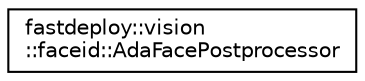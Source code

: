 digraph "Graphical Class Hierarchy"
{
  edge [fontname="Helvetica",fontsize="10",labelfontname="Helvetica",labelfontsize="10"];
  node [fontname="Helvetica",fontsize="10",shape=record];
  rankdir="LR";
  Node1 [label="fastdeploy::vision\l::faceid::AdaFacePostprocessor",height=0.2,width=0.4,color="black", fillcolor="white", style="filled",URL="$classfastdeploy_1_1vision_1_1faceid_1_1AdaFacePostprocessor.html",tooltip="Postprocessor object for AdaFace serials model. "];
}
